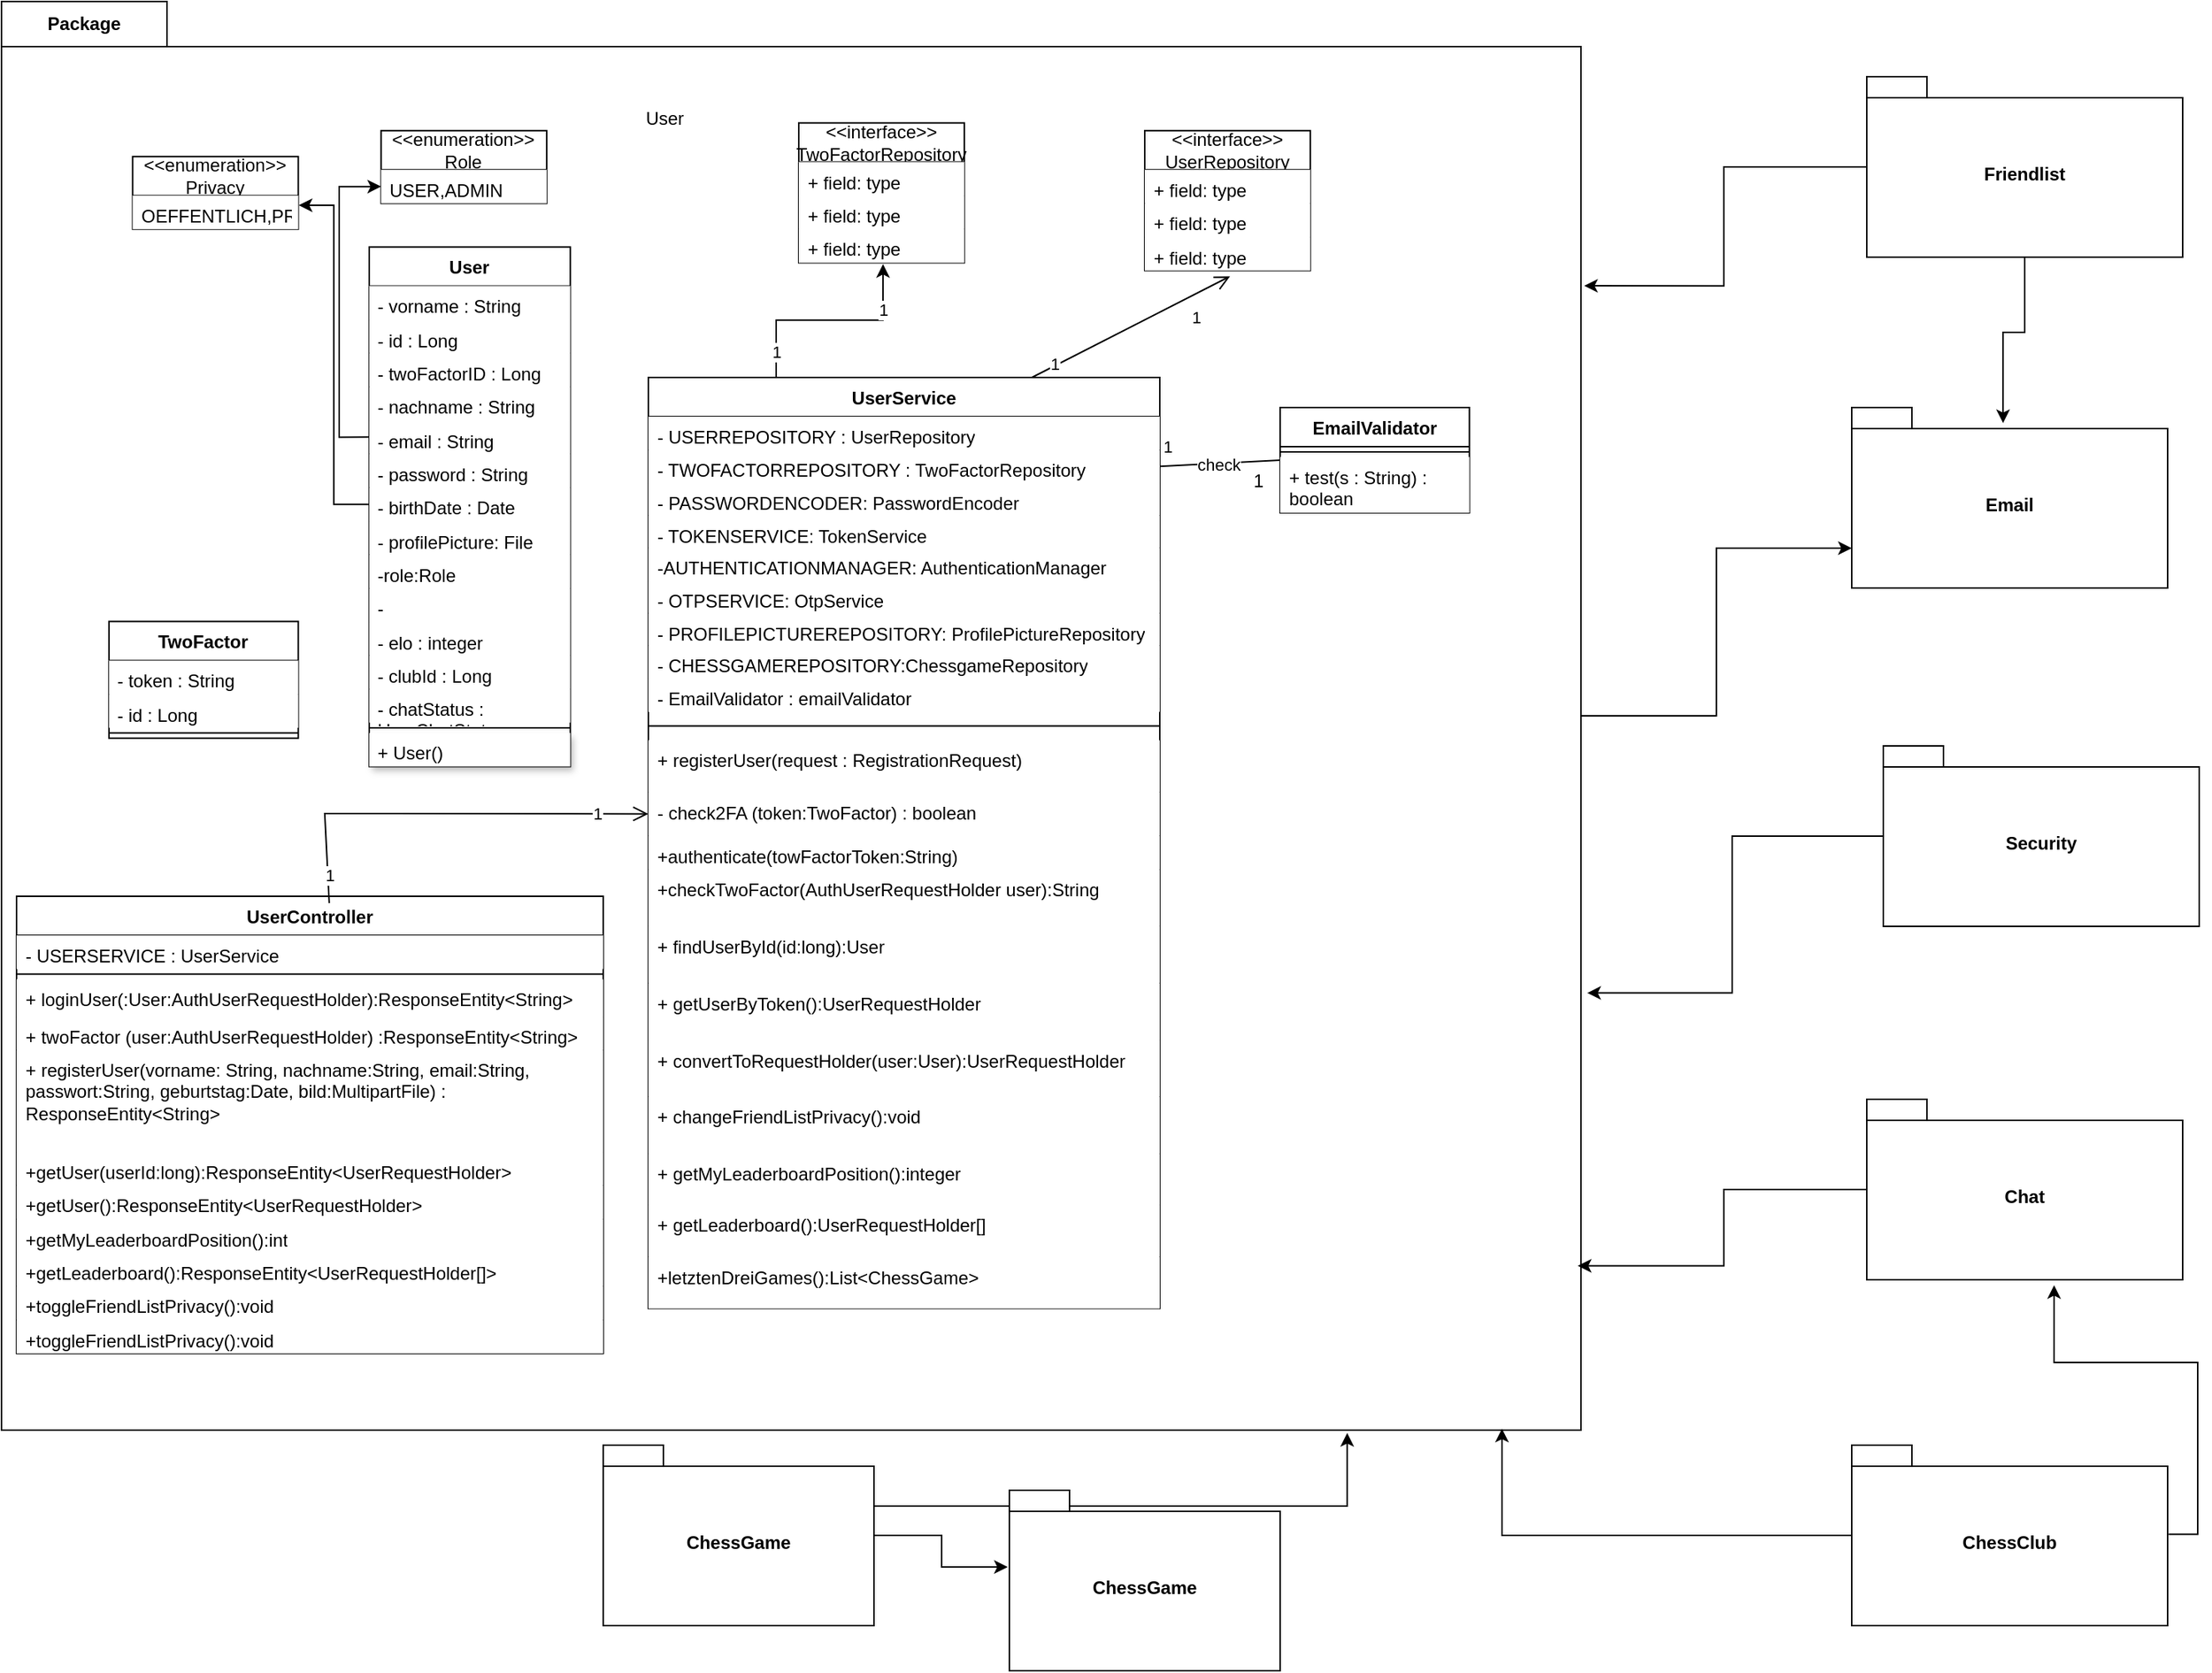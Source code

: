 <mxfile version="22.0.3" type="device">
  <diagram name="Seite-1" id="lg7Qsuebq0isR-FsaL9O">
    <mxGraphModel dx="1418" dy="820" grid="1" gridSize="10" guides="1" tooltips="1" connect="1" arrows="1" fold="1" page="1" pageScale="1" pageWidth="827" pageHeight="1169" math="0" shadow="0">
      <root>
        <mxCell id="0" />
        <mxCell id="1" parent="0" />
        <mxCell id="iOqogAoLrUZNoYyb-wAL-3" value="Package" style="shape=folder;fontStyle=1;tabWidth=110;tabHeight=30;tabPosition=left;html=1;boundedLbl=1;labelInHeader=1;container=0;collapsible=0;whiteSpace=wrap;" parent="1" vertex="1">
          <mxGeometry x="20" y="40" width="1050" height="950" as="geometry" />
        </mxCell>
        <mxCell id="iOqogAoLrUZNoYyb-wAL-102" value="Email" style="shape=folder;fontStyle=1;spacingTop=10;tabWidth=40;tabHeight=14;tabPosition=left;html=1;whiteSpace=wrap;" parent="1" vertex="1">
          <mxGeometry x="1250" y="310" width="210" height="120" as="geometry" />
        </mxCell>
        <mxCell id="iOqogAoLrUZNoYyb-wAL-103" style="edgeStyle=orthogonalEdgeStyle;rounded=0;orthogonalLoop=1;jettySize=auto;html=1;entryX=0;entryY=0;entryDx=0;entryDy=93.5;entryPerimeter=0;" parent="1" source="iOqogAoLrUZNoYyb-wAL-3" target="iOqogAoLrUZNoYyb-wAL-102" edge="1">
          <mxGeometry relative="1" as="geometry" />
        </mxCell>
        <mxCell id="iOqogAoLrUZNoYyb-wAL-104" value="Friendlist" style="shape=folder;fontStyle=1;spacingTop=10;tabWidth=40;tabHeight=14;tabPosition=left;html=1;whiteSpace=wrap;" parent="1" vertex="1">
          <mxGeometry x="1260" y="90" width="210" height="120" as="geometry" />
        </mxCell>
        <mxCell id="iOqogAoLrUZNoYyb-wAL-105" style="edgeStyle=orthogonalEdgeStyle;rounded=0;orthogonalLoop=1;jettySize=auto;html=1;entryX=1.002;entryY=0.199;entryDx=0;entryDy=0;entryPerimeter=0;" parent="1" source="iOqogAoLrUZNoYyb-wAL-104" target="iOqogAoLrUZNoYyb-wAL-3" edge="1">
          <mxGeometry relative="1" as="geometry" />
        </mxCell>
        <mxCell id="iOqogAoLrUZNoYyb-wAL-106" style="edgeStyle=orthogonalEdgeStyle;rounded=0;orthogonalLoop=1;jettySize=auto;html=1;entryX=0.479;entryY=0.086;entryDx=0;entryDy=0;entryPerimeter=0;" parent="1" source="iOqogAoLrUZNoYyb-wAL-104" target="iOqogAoLrUZNoYyb-wAL-102" edge="1">
          <mxGeometry relative="1" as="geometry" />
        </mxCell>
        <mxCell id="iOqogAoLrUZNoYyb-wAL-107" value="Security" style="shape=folder;fontStyle=1;spacingTop=10;tabWidth=40;tabHeight=14;tabPosition=left;html=1;whiteSpace=wrap;" parent="1" vertex="1">
          <mxGeometry x="1271" y="535" width="210" height="120" as="geometry" />
        </mxCell>
        <mxCell id="iOqogAoLrUZNoYyb-wAL-108" style="edgeStyle=orthogonalEdgeStyle;rounded=0;orthogonalLoop=1;jettySize=auto;html=1;entryX=1.004;entryY=0.694;entryDx=0;entryDy=0;entryPerimeter=0;" parent="1" source="iOqogAoLrUZNoYyb-wAL-107" target="iOqogAoLrUZNoYyb-wAL-3" edge="1">
          <mxGeometry relative="1" as="geometry" />
        </mxCell>
        <mxCell id="iOqogAoLrUZNoYyb-wAL-109" value="Chat" style="shape=folder;fontStyle=1;spacingTop=10;tabWidth=40;tabHeight=14;tabPosition=left;html=1;whiteSpace=wrap;" parent="1" vertex="1">
          <mxGeometry x="1260" y="770" width="210" height="120" as="geometry" />
        </mxCell>
        <mxCell id="iOqogAoLrUZNoYyb-wAL-110" style="edgeStyle=orthogonalEdgeStyle;rounded=0;orthogonalLoop=1;jettySize=auto;html=1;entryX=0.998;entryY=0.885;entryDx=0;entryDy=0;entryPerimeter=0;" parent="1" source="iOqogAoLrUZNoYyb-wAL-109" target="iOqogAoLrUZNoYyb-wAL-3" edge="1">
          <mxGeometry relative="1" as="geometry" />
        </mxCell>
        <mxCell id="iOqogAoLrUZNoYyb-wAL-111" value="ChessClub" style="shape=folder;fontStyle=1;spacingTop=10;tabWidth=40;tabHeight=14;tabPosition=left;html=1;whiteSpace=wrap;" parent="1" vertex="1">
          <mxGeometry x="1250" y="1000" width="210" height="120" as="geometry" />
        </mxCell>
        <mxCell id="iOqogAoLrUZNoYyb-wAL-112" style="edgeStyle=orthogonalEdgeStyle;rounded=0;orthogonalLoop=1;jettySize=auto;html=1;entryX=0.95;entryY=0.999;entryDx=0;entryDy=0;entryPerimeter=0;" parent="1" source="iOqogAoLrUZNoYyb-wAL-111" target="iOqogAoLrUZNoYyb-wAL-3" edge="1">
          <mxGeometry relative="1" as="geometry" />
        </mxCell>
        <mxCell id="iOqogAoLrUZNoYyb-wAL-113" style="edgeStyle=orthogonalEdgeStyle;rounded=0;orthogonalLoop=1;jettySize=auto;html=1;entryX=0.593;entryY=1.03;entryDx=0;entryDy=0;entryPerimeter=0;exitX=1.003;exitY=0.494;exitDx=0;exitDy=0;exitPerimeter=0;" parent="1" source="iOqogAoLrUZNoYyb-wAL-111" target="iOqogAoLrUZNoYyb-wAL-109" edge="1">
          <mxGeometry relative="1" as="geometry" />
        </mxCell>
        <mxCell id="iOqogAoLrUZNoYyb-wAL-115" value="ChessGame" style="shape=folder;fontStyle=1;spacingTop=10;tabWidth=40;tabHeight=14;tabPosition=left;html=1;whiteSpace=wrap;" parent="1" vertex="1">
          <mxGeometry x="420" y="1000" width="180" height="120" as="geometry" />
        </mxCell>
        <mxCell id="iOqogAoLrUZNoYyb-wAL-116" style="edgeStyle=orthogonalEdgeStyle;rounded=0;orthogonalLoop=1;jettySize=auto;html=1;entryX=0.852;entryY=1.002;entryDx=0;entryDy=0;entryPerimeter=0;exitX=0;exitY=0;exitDx=180;exitDy=40.5;exitPerimeter=0;" parent="1" source="iOqogAoLrUZNoYyb-wAL-115" target="iOqogAoLrUZNoYyb-wAL-3" edge="1">
          <mxGeometry relative="1" as="geometry" />
        </mxCell>
        <mxCell id="iOqogAoLrUZNoYyb-wAL-117" value="ChessGame" style="shape=folder;fontStyle=1;spacingTop=10;tabWidth=40;tabHeight=14;tabPosition=left;html=1;whiteSpace=wrap;" parent="1" vertex="1">
          <mxGeometry x="690" y="1030" width="180" height="120" as="geometry" />
        </mxCell>
        <mxCell id="iOqogAoLrUZNoYyb-wAL-118" style="edgeStyle=orthogonalEdgeStyle;rounded=0;orthogonalLoop=1;jettySize=auto;html=1;entryX=-0.006;entryY=0.425;entryDx=0;entryDy=0;entryPerimeter=0;" parent="1" source="iOqogAoLrUZNoYyb-wAL-115" target="iOqogAoLrUZNoYyb-wAL-117" edge="1">
          <mxGeometry relative="1" as="geometry" />
        </mxCell>
        <mxCell id="iOqogAoLrUZNoYyb-wAL-4" value="User" style="html=1;strokeColor=none;resizeWidth=1;resizeHeight=1;fillColor=none;part=1;connectable=0;allowArrows=0;deletable=0;whiteSpace=wrap;" parent="1" vertex="1">
          <mxGeometry x="60" y="70" width="802.136" height="36.463" as="geometry">
            <mxPoint y="30" as="offset" />
          </mxGeometry>
        </mxCell>
        <mxCell id="iOqogAoLrUZNoYyb-wAL-5" value="User" style="swimlane;fontStyle=1;align=center;verticalAlign=top;childLayout=stackLayout;horizontal=1;startSize=26;horizontalStack=0;resizeParent=1;resizeParentMax=0;resizeLast=0;collapsible=1;marginBottom=0;whiteSpace=wrap;html=1;fillColor=#FFFFFF;" parent="1" vertex="1">
          <mxGeometry x="264.466" y="203.194" width="133.689" height="345.517" as="geometry" />
        </mxCell>
        <mxCell id="iOqogAoLrUZNoYyb-wAL-6" value="- vorname : String" style="text;strokeColor=none;fillColor=#FFFFFF;align=left;verticalAlign=top;spacingLeft=4;spacingRight=4;overflow=hidden;rotatable=0;points=[[0,0.5],[1,0.5]];portConstraint=eastwest;whiteSpace=wrap;html=1;" parent="iOqogAoLrUZNoYyb-wAL-5" vertex="1">
          <mxGeometry y="26" width="133.689" height="22.332" as="geometry" />
        </mxCell>
        <mxCell id="iOqogAoLrUZNoYyb-wAL-7" value="- id : Long" style="text;strokeColor=none;fillColor=#FFFFFF;align=left;verticalAlign=top;spacingLeft=4;spacingRight=4;overflow=hidden;rotatable=0;points=[[0,0.5],[1,0.5]];portConstraint=eastwest;whiteSpace=wrap;html=1;" parent="iOqogAoLrUZNoYyb-wAL-5" vertex="1">
          <mxGeometry y="48.332" width="133.689" height="22.332" as="geometry" />
        </mxCell>
        <mxCell id="iOqogAoLrUZNoYyb-wAL-8" value="- twoFactorID : Long" style="text;strokeColor=none;fillColor=#FFFFFF;align=left;verticalAlign=top;spacingLeft=4;spacingRight=4;overflow=hidden;rotatable=0;points=[[0,0.5],[1,0.5]];portConstraint=eastwest;whiteSpace=wrap;html=1;" parent="iOqogAoLrUZNoYyb-wAL-5" vertex="1">
          <mxGeometry y="70.664" width="133.689" height="22.332" as="geometry" />
        </mxCell>
        <mxCell id="iOqogAoLrUZNoYyb-wAL-9" value="- nachname : String" style="text;strokeColor=none;fillColor=#FFFFFF;align=left;verticalAlign=top;spacingLeft=4;spacingRight=4;overflow=hidden;rotatable=0;points=[[0,0.5],[1,0.5]];portConstraint=eastwest;whiteSpace=wrap;html=1;" parent="iOqogAoLrUZNoYyb-wAL-5" vertex="1">
          <mxGeometry y="92.996" width="133.689" height="22.332" as="geometry" />
        </mxCell>
        <mxCell id="iOqogAoLrUZNoYyb-wAL-10" value="- email : String" style="text;strokeColor=none;fillColor=#FFFFFF;align=left;verticalAlign=top;spacingLeft=4;spacingRight=4;overflow=hidden;rotatable=0;points=[[0,0.5],[1,0.5]];portConstraint=eastwest;whiteSpace=wrap;html=1;" parent="iOqogAoLrUZNoYyb-wAL-5" vertex="1">
          <mxGeometry y="115.327" width="133.689" height="22.332" as="geometry" />
        </mxCell>
        <mxCell id="iOqogAoLrUZNoYyb-wAL-11" value="- password : String" style="text;strokeColor=none;fillColor=#FFFFFF;align=left;verticalAlign=top;spacingLeft=4;spacingRight=4;overflow=hidden;rotatable=0;points=[[0,0.5],[1,0.5]];portConstraint=eastwest;whiteSpace=wrap;html=1;" parent="iOqogAoLrUZNoYyb-wAL-5" vertex="1">
          <mxGeometry y="137.659" width="133.689" height="22.332" as="geometry" />
        </mxCell>
        <mxCell id="iOqogAoLrUZNoYyb-wAL-12" value="- birthDate : Date" style="text;strokeColor=none;fillColor=#FFFFFF;align=left;verticalAlign=top;spacingLeft=4;spacingRight=4;overflow=hidden;rotatable=0;points=[[0,0.5],[1,0.5]];portConstraint=eastwest;whiteSpace=wrap;html=1;" parent="iOqogAoLrUZNoYyb-wAL-5" vertex="1">
          <mxGeometry y="159.991" width="133.689" height="22.332" as="geometry" />
        </mxCell>
        <mxCell id="iOqogAoLrUZNoYyb-wAL-13" value="- profilePicture: File" style="text;strokeColor=none;fillColor=#FFFFFF;align=left;verticalAlign=top;spacingLeft=4;spacingRight=4;overflow=hidden;rotatable=0;points=[[0,0.5],[1,0.5]];portConstraint=eastwest;whiteSpace=wrap;html=1;" parent="iOqogAoLrUZNoYyb-wAL-5" vertex="1">
          <mxGeometry y="182.323" width="133.689" height="22.332" as="geometry" />
        </mxCell>
        <mxCell id="iOqogAoLrUZNoYyb-wAL-14" value="-role:Role" style="text;strokeColor=none;fillColor=#FFFFFF;align=left;verticalAlign=top;spacingLeft=4;spacingRight=4;overflow=hidden;rotatable=0;points=[[0,0.5],[1,0.5]];portConstraint=eastwest;whiteSpace=wrap;html=1;" parent="iOqogAoLrUZNoYyb-wAL-5" vertex="1">
          <mxGeometry y="204.655" width="133.689" height="22.332" as="geometry" />
        </mxCell>
        <mxCell id="iOqogAoLrUZNoYyb-wAL-15" value="-FriendlistPrivacy:Privacy" style="text;strokeColor=none;fillColor=#FFFFFF;align=left;verticalAlign=top;spacingLeft=4;spacingRight=4;overflow=hidden;rotatable=0;points=[[0,0.5],[1,0.5]];portConstraint=eastwest;whiteSpace=wrap;html=1;" parent="iOqogAoLrUZNoYyb-wAL-5" vertex="1">
          <mxGeometry y="226.987" width="133.689" height="22.332" as="geometry" />
        </mxCell>
        <mxCell id="iOqogAoLrUZNoYyb-wAL-16" value="- elo : integer" style="text;strokeColor=none;fillColor=#FFFFFF;align=left;verticalAlign=top;spacingLeft=4;spacingRight=4;overflow=hidden;rotatable=0;points=[[0,0.5],[1,0.5]];portConstraint=eastwest;whiteSpace=wrap;html=1;" parent="iOqogAoLrUZNoYyb-wAL-5" vertex="1">
          <mxGeometry y="249.319" width="133.689" height="22.332" as="geometry" />
        </mxCell>
        <mxCell id="iOqogAoLrUZNoYyb-wAL-17" value="- clubId : Long" style="text;strokeColor=none;fillColor=#FFFFFF;align=left;verticalAlign=top;spacingLeft=4;spacingRight=4;overflow=hidden;rotatable=0;points=[[0,0.5],[1,0.5]];portConstraint=eastwest;whiteSpace=wrap;html=1;" parent="iOqogAoLrUZNoYyb-wAL-5" vertex="1">
          <mxGeometry y="271.651" width="133.689" height="22.332" as="geometry" />
        </mxCell>
        <mxCell id="iOqogAoLrUZNoYyb-wAL-18" value="- chatStatus : UserChatStatus" style="text;strokeColor=none;fillColor=#FFFFFF;align=left;verticalAlign=top;spacingLeft=4;spacingRight=4;overflow=hidden;rotatable=0;points=[[0,0.5],[1,0.5]];portConstraint=eastwest;whiteSpace=wrap;html=1;" parent="iOqogAoLrUZNoYyb-wAL-5" vertex="1">
          <mxGeometry y="293.982" width="133.689" height="22.332" as="geometry" />
        </mxCell>
        <mxCell id="iOqogAoLrUZNoYyb-wAL-19" value="" style="line;strokeWidth=1;fillColor=#FFFFFF;align=left;verticalAlign=middle;spacingTop=-1;spacingLeft=3;spacingRight=3;rotatable=0;labelPosition=right;points=[];portConstraint=eastwest;strokeColor=inherit;" parent="iOqogAoLrUZNoYyb-wAL-5" vertex="1">
          <mxGeometry y="316.314" width="133.689" height="6.871" as="geometry" />
        </mxCell>
        <mxCell id="iOqogAoLrUZNoYyb-wAL-20" value="+ User()&amp;nbsp;" style="text;strokeColor=none;fillColor=#FFFFFF;align=left;verticalAlign=top;spacingLeft=4;spacingRight=4;overflow=hidden;rotatable=0;points=[[0,0.5],[1,0.5]];portConstraint=eastwest;whiteSpace=wrap;html=1;shadow=1;" parent="iOqogAoLrUZNoYyb-wAL-5" vertex="1">
          <mxGeometry y="323.186" width="133.689" height="22.332" as="geometry" />
        </mxCell>
        <mxCell id="iOqogAoLrUZNoYyb-wAL-21" value="TwoFactor" style="swimlane;fontStyle=1;align=center;verticalAlign=top;childLayout=stackLayout;horizontal=1;startSize=26;horizontalStack=0;resizeParent=1;resizeParentMax=0;resizeLast=0;collapsible=1;marginBottom=0;whiteSpace=wrap;html=1;fillColor=#FFFFFF;" parent="1" vertex="1">
          <mxGeometry x="91.456" y="452.281" width="125.825" height="77.535" as="geometry" />
        </mxCell>
        <mxCell id="iOqogAoLrUZNoYyb-wAL-22" value="- token : String" style="text;strokeColor=none;fillColor=#FFFFFF;align=left;verticalAlign=top;spacingLeft=4;spacingRight=4;overflow=hidden;rotatable=0;points=[[0,0.5],[1,0.5]];portConstraint=eastwest;whiteSpace=wrap;html=1;" parent="iOqogAoLrUZNoYyb-wAL-21" vertex="1">
          <mxGeometry y="26" width="125.825" height="22.332" as="geometry" />
        </mxCell>
        <mxCell id="iOqogAoLrUZNoYyb-wAL-23" value="- id : Long" style="text;strokeColor=none;fillColor=#FFFFFF;align=left;verticalAlign=top;spacingLeft=4;spacingRight=4;overflow=hidden;rotatable=0;points=[[0,0.5],[1,0.5]];portConstraint=eastwest;whiteSpace=wrap;html=1;" parent="iOqogAoLrUZNoYyb-wAL-21" vertex="1">
          <mxGeometry y="48.332" width="125.825" height="22.332" as="geometry" />
        </mxCell>
        <mxCell id="iOqogAoLrUZNoYyb-wAL-24" value="" style="line;strokeWidth=1;fillColor=#FFFFFF;align=left;verticalAlign=middle;spacingTop=-1;spacingLeft=3;spacingRight=3;rotatable=0;labelPosition=right;points=[];portConstraint=eastwest;strokeColor=inherit;" parent="iOqogAoLrUZNoYyb-wAL-21" vertex="1">
          <mxGeometry y="70.664" width="125.825" height="6.871" as="geometry" />
        </mxCell>
        <mxCell id="iOqogAoLrUZNoYyb-wAL-25" value="&amp;lt;&amp;lt;enumeration&amp;gt;&amp;gt;&lt;br&gt;Role" style="swimlane;fontStyle=0;childLayout=stackLayout;horizontal=1;startSize=26;fillColor=#FFFFFF;horizontalStack=0;resizeParent=1;resizeParentMax=0;resizeLast=0;collapsible=1;marginBottom=0;whiteSpace=wrap;html=1;" parent="1" vertex="1">
          <mxGeometry x="272.33" y="125.892" width="110.097" height="48.332" as="geometry" />
        </mxCell>
        <mxCell id="iOqogAoLrUZNoYyb-wAL-26" value="USER,ADMIN" style="text;strokeColor=none;fillColor=#FFFFFF;align=left;verticalAlign=top;spacingLeft=4;spacingRight=4;overflow=hidden;rotatable=0;points=[[0,0.5],[1,0.5]];portConstraint=eastwest;whiteSpace=wrap;html=1;" parent="iOqogAoLrUZNoYyb-wAL-25" vertex="1">
          <mxGeometry y="26" width="110.097" height="22.332" as="geometry" />
        </mxCell>
        <mxCell id="iOqogAoLrUZNoYyb-wAL-27" style="edgeStyle=orthogonalEdgeStyle;rounded=0;orthogonalLoop=1;jettySize=auto;html=1;exitX=0;exitY=0.5;exitDx=0;exitDy=0;entryX=0;entryY=0.5;entryDx=0;entryDy=0;fillColor=#FFFFFF;" parent="1" source="iOqogAoLrUZNoYyb-wAL-10" target="iOqogAoLrUZNoYyb-wAL-26" edge="1">
          <mxGeometry relative="1" as="geometry" />
        </mxCell>
        <mxCell id="iOqogAoLrUZNoYyb-wAL-28" value="&amp;lt;&amp;lt;enumeration&amp;gt;&amp;gt;&lt;br&gt;Privacy" style="swimlane;fontStyle=0;childLayout=stackLayout;horizontal=1;startSize=26;fillColor=#FFFFFF;horizontalStack=0;resizeParent=1;resizeParentMax=0;resizeLast=0;collapsible=1;marginBottom=0;whiteSpace=wrap;html=1;" parent="1" vertex="1">
          <mxGeometry x="107.184" y="143.07" width="110.097" height="48.332" as="geometry" />
        </mxCell>
        <mxCell id="iOqogAoLrUZNoYyb-wAL-29" value="OEFFENTLICH,PRIVAT" style="text;strokeColor=none;fillColor=#FFFFFF;align=left;verticalAlign=top;spacingLeft=4;spacingRight=4;overflow=hidden;rotatable=0;points=[[0,0.5],[1,0.5]];portConstraint=eastwest;whiteSpace=wrap;html=1;" parent="iOqogAoLrUZNoYyb-wAL-28" vertex="1">
          <mxGeometry y="26" width="110.097" height="22.332" as="geometry" />
        </mxCell>
        <mxCell id="iOqogAoLrUZNoYyb-wAL-30" style="edgeStyle=orthogonalEdgeStyle;rounded=0;orthogonalLoop=1;jettySize=auto;html=1;exitX=0;exitY=0.5;exitDx=0;exitDy=0;entryX=1.003;entryY=0.288;entryDx=0;entryDy=0;entryPerimeter=0;fillColor=#FFFFFF;" parent="1" source="iOqogAoLrUZNoYyb-wAL-12" target="iOqogAoLrUZNoYyb-wAL-29" edge="1">
          <mxGeometry relative="1" as="geometry" />
        </mxCell>
        <mxCell id="iOqogAoLrUZNoYyb-wAL-59" value="&amp;lt;&amp;lt;interface&amp;gt;&amp;gt;&lt;br&gt;UserRepository" style="swimlane;fontStyle=0;childLayout=stackLayout;horizontal=1;startSize=26;fillColor=#FFFFFF;horizontalStack=0;resizeParent=1;resizeParentMax=0;resizeLast=0;collapsible=1;marginBottom=0;whiteSpace=wrap;html=1;" parent="1" vertex="1">
          <mxGeometry x="780.003" y="125.889" width="110.097" height="92.996" as="geometry" />
        </mxCell>
        <mxCell id="iOqogAoLrUZNoYyb-wAL-60" value="+ field: type" style="text;strokeColor=none;fillColor=#FFFFFF;align=left;verticalAlign=top;spacingLeft=4;spacingRight=4;overflow=hidden;rotatable=0;points=[[0,0.5],[1,0.5]];portConstraint=eastwest;whiteSpace=wrap;html=1;" parent="iOqogAoLrUZNoYyb-wAL-59" vertex="1">
          <mxGeometry y="26" width="110.097" height="22.332" as="geometry" />
        </mxCell>
        <mxCell id="iOqogAoLrUZNoYyb-wAL-61" value="+ field: type" style="text;strokeColor=none;fillColor=#FFFFFF;align=left;verticalAlign=top;spacingLeft=4;spacingRight=4;overflow=hidden;rotatable=0;points=[[0,0.5],[1,0.5]];portConstraint=eastwest;whiteSpace=wrap;html=1;" parent="iOqogAoLrUZNoYyb-wAL-59" vertex="1">
          <mxGeometry y="48.332" width="110.097" height="22.332" as="geometry" />
        </mxCell>
        <mxCell id="iOqogAoLrUZNoYyb-wAL-62" value="+ field: type" style="text;strokeColor=none;fillColor=#FFFFFF;align=left;verticalAlign=top;spacingLeft=4;spacingRight=4;overflow=hidden;rotatable=0;points=[[0,0.5],[1,0.5]];portConstraint=eastwest;whiteSpace=wrap;html=1;" parent="iOqogAoLrUZNoYyb-wAL-59" vertex="1">
          <mxGeometry y="70.664" width="110.097" height="22.332" as="geometry" />
        </mxCell>
        <mxCell id="iOqogAoLrUZNoYyb-wAL-63" value="EmailValidator" style="swimlane;fontStyle=1;align=center;verticalAlign=top;childLayout=stackLayout;horizontal=1;startSize=26;horizontalStack=0;resizeParent=1;resizeParentMax=0;resizeLast=0;collapsible=1;marginBottom=0;whiteSpace=wrap;html=1;fillColor=#FFFFFF;" parent="1" vertex="1">
          <mxGeometry x="870.003" y="310.002" width="125.826" height="70.001" as="geometry" />
        </mxCell>
        <mxCell id="iOqogAoLrUZNoYyb-wAL-64" value="" style="line;strokeWidth=1;fillColor=#FFFFFF;align=left;verticalAlign=middle;spacingTop=-1;spacingLeft=3;spacingRight=3;rotatable=0;labelPosition=right;points=[];portConstraint=eastwest;strokeColor=inherit;" parent="iOqogAoLrUZNoYyb-wAL-63" vertex="1">
          <mxGeometry y="26" width="125.826" height="6.871" as="geometry" />
        </mxCell>
        <mxCell id="iOqogAoLrUZNoYyb-wAL-65" value="+ test(s : String) : boolean" style="text;strokeColor=none;fillColor=#FFFFFF;align=left;verticalAlign=top;spacingLeft=4;spacingRight=4;overflow=hidden;rotatable=0;points=[[0,0.5],[1,0.5]];portConstraint=eastwest;whiteSpace=wrap;html=1;" parent="iOqogAoLrUZNoYyb-wAL-63" vertex="1">
          <mxGeometry y="32.871" width="125.826" height="37.13" as="geometry" />
        </mxCell>
        <mxCell id="iOqogAoLrUZNoYyb-wAL-66" value="UserService" style="swimlane;fontStyle=1;align=center;verticalAlign=top;childLayout=stackLayout;horizontal=1;startSize=26;horizontalStack=0;resizeParent=1;resizeParentMax=0;resizeLast=0;collapsible=1;marginBottom=0;whiteSpace=wrap;html=1;fillColor=#FFFFFF;" parent="1" vertex="1">
          <mxGeometry x="450.005" y="290.002" width="340" height="619.174" as="geometry" />
        </mxCell>
        <mxCell id="iOqogAoLrUZNoYyb-wAL-67" value="- USERREPOSITORY : UserRepository" style="text;strokeColor=none;fillColor=#FFFFFF;align=left;verticalAlign=top;spacingLeft=4;spacingRight=4;overflow=hidden;rotatable=0;points=[[0,0.5],[1,0.5]];portConstraint=eastwest;whiteSpace=wrap;html=1;" parent="iOqogAoLrUZNoYyb-wAL-66" vertex="1">
          <mxGeometry y="26" width="340" height="22.332" as="geometry" />
        </mxCell>
        <mxCell id="iOqogAoLrUZNoYyb-wAL-68" value="- TWOFACTORREPOSITORY : TwoFactorRepository" style="text;strokeColor=none;fillColor=#FFFFFF;align=left;verticalAlign=top;spacingLeft=4;spacingRight=4;overflow=hidden;rotatable=0;points=[[0,0.5],[1,0.5]];portConstraint=eastwest;whiteSpace=wrap;html=1;" parent="iOqogAoLrUZNoYyb-wAL-66" vertex="1">
          <mxGeometry y="48.332" width="340" height="21.67" as="geometry" />
        </mxCell>
        <mxCell id="3MBr3IxfeuykSYHqXMG8-2" value="- PASSWORDENCODER: PasswordEncoder" style="text;strokeColor=none;fillColor=#FFFFFF;align=left;verticalAlign=top;spacingLeft=4;spacingRight=4;overflow=hidden;rotatable=0;points=[[0,0.5],[1,0.5]];portConstraint=eastwest;whiteSpace=wrap;html=1;" parent="iOqogAoLrUZNoYyb-wAL-66" vertex="1">
          <mxGeometry y="70.002" width="340" height="21.67" as="geometry" />
        </mxCell>
        <mxCell id="3MBr3IxfeuykSYHqXMG8-3" value="- TOKENSERVICE: TokenService" style="text;strokeColor=none;fillColor=#FFFFFF;align=left;verticalAlign=top;spacingLeft=4;spacingRight=4;overflow=hidden;rotatable=0;points=[[0,0.5],[1,0.5]];portConstraint=eastwest;whiteSpace=wrap;html=1;" parent="iOqogAoLrUZNoYyb-wAL-66" vertex="1">
          <mxGeometry y="91.672" width="340" height="21.67" as="geometry" />
        </mxCell>
        <mxCell id="3MBr3IxfeuykSYHqXMG8-4" value="-AUTHENTICATIONMANAGER: AuthenticationManager" style="text;strokeColor=none;fillColor=#FFFFFF;align=left;verticalAlign=top;spacingLeft=4;spacingRight=4;overflow=hidden;rotatable=0;points=[[0,0.5],[1,0.5]];portConstraint=eastwest;whiteSpace=wrap;html=1;" parent="iOqogAoLrUZNoYyb-wAL-66" vertex="1">
          <mxGeometry y="113.342" width="340" height="21.67" as="geometry" />
        </mxCell>
        <mxCell id="3MBr3IxfeuykSYHqXMG8-5" value="- OTPSERVICE: OtpService" style="text;strokeColor=none;fillColor=#FFFFFF;align=left;verticalAlign=top;spacingLeft=4;spacingRight=4;overflow=hidden;rotatable=0;points=[[0,0.5],[1,0.5]];portConstraint=eastwest;whiteSpace=wrap;html=1;" parent="iOqogAoLrUZNoYyb-wAL-66" vertex="1">
          <mxGeometry y="135.012" width="340" height="21.67" as="geometry" />
        </mxCell>
        <mxCell id="3MBr3IxfeuykSYHqXMG8-6" value="- PROFILEPICTUREREPOSITORY: ProfilePictureRepository" style="text;strokeColor=none;fillColor=#FFFFFF;align=left;verticalAlign=top;spacingLeft=4;spacingRight=4;overflow=hidden;rotatable=0;points=[[0,0.5],[1,0.5]];portConstraint=eastwest;whiteSpace=wrap;html=1;" parent="iOqogAoLrUZNoYyb-wAL-66" vertex="1">
          <mxGeometry y="156.682" width="340" height="21.67" as="geometry" />
        </mxCell>
        <mxCell id="3MBr3IxfeuykSYHqXMG8-7" value="- CHESSGAMEREPOSITORY:ChessgameRepository" style="text;strokeColor=none;fillColor=#FFFFFF;align=left;verticalAlign=top;spacingLeft=4;spacingRight=4;overflow=hidden;rotatable=0;points=[[0,0.5],[1,0.5]];portConstraint=eastwest;whiteSpace=wrap;html=1;" parent="iOqogAoLrUZNoYyb-wAL-66" vertex="1">
          <mxGeometry y="178.352" width="340" height="21.67" as="geometry" />
        </mxCell>
        <mxCell id="iOqogAoLrUZNoYyb-wAL-69" value="- EmailValidator : emailValidator" style="text;strokeColor=none;fillColor=#FFFFFF;align=left;verticalAlign=top;spacingLeft=4;spacingRight=4;overflow=hidden;rotatable=0;points=[[0,0.5],[1,0.5]];portConstraint=eastwest;whiteSpace=wrap;html=1;" parent="iOqogAoLrUZNoYyb-wAL-66" vertex="1">
          <mxGeometry y="200.022" width="340" height="22.332" as="geometry" />
        </mxCell>
        <mxCell id="iOqogAoLrUZNoYyb-wAL-70" value="" style="line;strokeWidth=1;fillColor=#FFFFFF;align=left;verticalAlign=middle;spacingTop=-1;spacingLeft=3;spacingRight=3;rotatable=0;labelPosition=right;points=[];portConstraint=eastwest;strokeColor=inherit;" parent="iOqogAoLrUZNoYyb-wAL-66" vertex="1">
          <mxGeometry y="222.354" width="340" height="18.896" as="geometry" />
        </mxCell>
        <mxCell id="iOqogAoLrUZNoYyb-wAL-71" value="+ registerUser(request : RegistrationRequest)" style="text;strokeColor=none;fillColor=#FFFFFF;align=left;verticalAlign=top;spacingLeft=4;spacingRight=4;overflow=hidden;rotatable=0;points=[[0,0.5],[1,0.5]];portConstraint=eastwest;whiteSpace=wrap;html=1;" parent="iOqogAoLrUZNoYyb-wAL-66" vertex="1">
          <mxGeometry y="241.25" width="340" height="34.357" as="geometry" />
        </mxCell>
        <mxCell id="iOqogAoLrUZNoYyb-wAL-72" value="- check2FA (token:TwoFactor) : boolean" style="text;strokeColor=none;fillColor=#FFFFFF;align=left;verticalAlign=top;spacingLeft=4;spacingRight=4;overflow=hidden;rotatable=0;points=[[0,0.5],[1,0.5]];portConstraint=eastwest;whiteSpace=wrap;html=1;" parent="iOqogAoLrUZNoYyb-wAL-66" vertex="1">
          <mxGeometry y="275.607" width="340" height="29.203" as="geometry" />
        </mxCell>
        <mxCell id="iOqogAoLrUZNoYyb-wAL-73" value="+authenticate(towFactorToken:String)" style="text;strokeColor=none;fillColor=#FFFFFF;align=left;verticalAlign=top;spacingLeft=4;spacingRight=4;overflow=hidden;rotatable=0;points=[[0,0.5],[1,0.5]];portConstraint=eastwest;whiteSpace=wrap;html=1;" parent="iOqogAoLrUZNoYyb-wAL-66" vertex="1">
          <mxGeometry y="304.81" width="340" height="22.332" as="geometry" />
        </mxCell>
        <mxCell id="iOqogAoLrUZNoYyb-wAL-74" value="+checkTwoFactor(AuthUserRequestHolder user):String" style="text;strokeColor=none;fillColor=#FFFFFF;align=left;verticalAlign=top;spacingLeft=4;spacingRight=4;overflow=hidden;rotatable=0;points=[[0,0.5],[1,0.5]];portConstraint=eastwest;whiteSpace=wrap;html=1;" parent="iOqogAoLrUZNoYyb-wAL-66" vertex="1">
          <mxGeometry y="327.142" width="340" height="37.792" as="geometry" />
        </mxCell>
        <mxCell id="3MBr3IxfeuykSYHqXMG8-8" value="+ findUserById(id:long):User" style="text;strokeColor=none;fillColor=#FFFFFF;align=left;verticalAlign=top;spacingLeft=4;spacingRight=4;overflow=hidden;rotatable=0;points=[[0,0.5],[1,0.5]];portConstraint=eastwest;whiteSpace=wrap;html=1;" parent="iOqogAoLrUZNoYyb-wAL-66" vertex="1">
          <mxGeometry y="364.934" width="340" height="37.792" as="geometry" />
        </mxCell>
        <mxCell id="3MBr3IxfeuykSYHqXMG8-9" value="+ getUserByToken():UserRequestHolder" style="text;strokeColor=none;fillColor=#FFFFFF;align=left;verticalAlign=top;spacingLeft=4;spacingRight=4;overflow=hidden;rotatable=0;points=[[0,0.5],[1,0.5]];portConstraint=eastwest;whiteSpace=wrap;html=1;" parent="iOqogAoLrUZNoYyb-wAL-66" vertex="1">
          <mxGeometry y="402.727" width="340" height="37.792" as="geometry" />
        </mxCell>
        <mxCell id="3MBr3IxfeuykSYHqXMG8-10" value="+ convertToRequestHolder(user:User):UserRequestHolder" style="text;strokeColor=none;fillColor=#FFFFFF;align=left;verticalAlign=top;spacingLeft=4;spacingRight=4;overflow=hidden;rotatable=0;points=[[0,0.5],[1,0.5]];portConstraint=eastwest;whiteSpace=wrap;html=1;" parent="iOqogAoLrUZNoYyb-wAL-66" vertex="1">
          <mxGeometry y="440.519" width="340" height="37.792" as="geometry" />
        </mxCell>
        <mxCell id="3MBr3IxfeuykSYHqXMG8-11" value="+ changeFriendListPrivacy():void" style="text;strokeColor=none;fillColor=#FFFFFF;align=left;verticalAlign=top;spacingLeft=4;spacingRight=4;overflow=hidden;rotatable=0;points=[[0,0.5],[1,0.5]];portConstraint=eastwest;whiteSpace=wrap;html=1;" parent="iOqogAoLrUZNoYyb-wAL-66" vertex="1">
          <mxGeometry y="478.311" width="340" height="37.792" as="geometry" />
        </mxCell>
        <mxCell id="iOqogAoLrUZNoYyb-wAL-75" value="+ getMyLeaderboardPosition():integer" style="text;strokeColor=none;fillColor=#FFFFFF;align=left;verticalAlign=top;spacingLeft=4;spacingRight=4;overflow=hidden;rotatable=0;points=[[0,0.5],[1,0.5]];portConstraint=eastwest;whiteSpace=wrap;html=1;" parent="iOqogAoLrUZNoYyb-wAL-66" vertex="1">
          <mxGeometry y="516.104" width="340" height="34.357" as="geometry" />
        </mxCell>
        <mxCell id="iOqogAoLrUZNoYyb-wAL-76" value="+ getLeaderboard():UserRequestHolder[]" style="text;strokeColor=none;fillColor=#FFFFFF;align=left;verticalAlign=top;spacingLeft=4;spacingRight=4;overflow=hidden;rotatable=0;points=[[0,0.5],[1,0.5]];portConstraint=eastwest;whiteSpace=wrap;html=1;" parent="iOqogAoLrUZNoYyb-wAL-66" vertex="1">
          <mxGeometry y="550.46" width="340" height="34.357" as="geometry" />
        </mxCell>
        <mxCell id="3MBr3IxfeuykSYHqXMG8-12" value="+letztenDreiGames():List&amp;lt;ChessGame&amp;gt;" style="text;strokeColor=none;fillColor=#FFFFFF;align=left;verticalAlign=top;spacingLeft=4;spacingRight=4;overflow=hidden;rotatable=0;points=[[0,0.5],[1,0.5]];portConstraint=eastwest;whiteSpace=wrap;html=1;" parent="iOqogAoLrUZNoYyb-wAL-66" vertex="1">
          <mxGeometry y="584.817" width="340" height="34.357" as="geometry" />
        </mxCell>
        <mxCell id="iOqogAoLrUZNoYyb-wAL-77" value="UserController" style="swimlane;fontStyle=1;align=center;verticalAlign=top;childLayout=stackLayout;horizontal=1;startSize=26;horizontalStack=0;resizeParent=1;resizeParentMax=0;resizeLast=0;collapsible=1;marginBottom=0;whiteSpace=wrap;html=1;fillColor=#FFFFFF;" parent="1" vertex="1">
          <mxGeometry x="30.003" y="635.024" width="390" height="303.986" as="geometry" />
        </mxCell>
        <mxCell id="iOqogAoLrUZNoYyb-wAL-78" value="- USERSERVICE : UserService" style="text;strokeColor=none;fillColor=#FFFFFF;align=left;verticalAlign=top;spacingLeft=4;spacingRight=4;overflow=hidden;rotatable=0;points=[[0,0.5],[1,0.5]];portConstraint=eastwest;whiteSpace=wrap;html=1;" parent="iOqogAoLrUZNoYyb-wAL-77" vertex="1">
          <mxGeometry y="26" width="390" height="22.332" as="geometry" />
        </mxCell>
        <mxCell id="iOqogAoLrUZNoYyb-wAL-79" value="" style="line;strokeWidth=1;fillColor=#FFFFFF;align=left;verticalAlign=middle;spacingTop=-1;spacingLeft=3;spacingRight=3;rotatable=0;labelPosition=right;points=[];portConstraint=eastwest;strokeColor=inherit;" parent="iOqogAoLrUZNoYyb-wAL-77" vertex="1">
          <mxGeometry y="48.332" width="390" height="6.871" as="geometry" />
        </mxCell>
        <mxCell id="iOqogAoLrUZNoYyb-wAL-80" value="+ loginUser(:User:AuthUserRequestHolder):ResponseEntity&amp;lt;String&amp;gt;" style="text;strokeColor=none;fillColor=#FFFFFF;align=left;verticalAlign=top;spacingLeft=4;spacingRight=4;overflow=hidden;rotatable=0;points=[[0,0.5],[1,0.5]];portConstraint=eastwest;whiteSpace=wrap;html=1;" parent="iOqogAoLrUZNoYyb-wAL-77" vertex="1">
          <mxGeometry y="55.203" width="390" height="24.8" as="geometry" />
        </mxCell>
        <mxCell id="iOqogAoLrUZNoYyb-wAL-81" value="+ twoFactor (user:AuthUserRequestHolder) :ResponseEntity&amp;lt;String&amp;gt;" style="text;strokeColor=none;fillColor=#FFFFFF;align=left;verticalAlign=top;spacingLeft=4;spacingRight=4;overflow=hidden;rotatable=0;points=[[0,0.5],[1,0.5]];portConstraint=eastwest;whiteSpace=wrap;html=1;" parent="iOqogAoLrUZNoYyb-wAL-77" vertex="1">
          <mxGeometry y="80.003" width="390" height="22.332" as="geometry" />
        </mxCell>
        <mxCell id="iOqogAoLrUZNoYyb-wAL-82" value="+ registerUser(vorname: String, nachname:String, email:String, passwort:String, geburtstag:Date, bild:MultipartFile) : ResponseEntity&amp;lt;String&amp;gt;" style="text;strokeColor=none;fillColor=#FFFFFF;align=left;verticalAlign=top;spacingLeft=4;spacingRight=4;overflow=hidden;rotatable=0;points=[[0,0.5],[1,0.5]];portConstraint=eastwest;whiteSpace=wrap;html=1;" parent="iOqogAoLrUZNoYyb-wAL-77" vertex="1">
          <mxGeometry y="102.335" width="390" height="67.66" as="geometry" />
        </mxCell>
        <mxCell id="3MBr3IxfeuykSYHqXMG8-14" value="+getUser(userId:long):ResponseEntity&amp;lt;UserRequestHolder&amp;gt;" style="text;strokeColor=none;fillColor=#FFFFFF;align=left;verticalAlign=top;spacingLeft=4;spacingRight=4;overflow=hidden;rotatable=0;points=[[0,0.5],[1,0.5]];portConstraint=eastwest;whiteSpace=wrap;html=1;" parent="iOqogAoLrUZNoYyb-wAL-77" vertex="1">
          <mxGeometry y="169.995" width="390" height="22.332" as="geometry" />
        </mxCell>
        <mxCell id="3MBr3IxfeuykSYHqXMG8-15" value="+getUser():ResponseEntity&amp;lt;UserRequestHolder&amp;gt;" style="text;strokeColor=none;fillColor=#FFFFFF;align=left;verticalAlign=top;spacingLeft=4;spacingRight=4;overflow=hidden;rotatable=0;points=[[0,0.5],[1,0.5]];portConstraint=eastwest;whiteSpace=wrap;html=1;" parent="iOqogAoLrUZNoYyb-wAL-77" vertex="1">
          <mxGeometry y="192.327" width="390" height="22.332" as="geometry" />
        </mxCell>
        <mxCell id="3MBr3IxfeuykSYHqXMG8-16" value="+getMyLeaderboardPosition():int" style="text;strokeColor=none;fillColor=#FFFFFF;align=left;verticalAlign=top;spacingLeft=4;spacingRight=4;overflow=hidden;rotatable=0;points=[[0,0.5],[1,0.5]];portConstraint=eastwest;whiteSpace=wrap;html=1;" parent="iOqogAoLrUZNoYyb-wAL-77" vertex="1">
          <mxGeometry y="214.659" width="390" height="22.332" as="geometry" />
        </mxCell>
        <mxCell id="3MBr3IxfeuykSYHqXMG8-17" value="+getLeaderboard():ResponseEntity&amp;lt;UserRequestHolder[]&amp;gt;" style="text;strokeColor=none;fillColor=#FFFFFF;align=left;verticalAlign=top;spacingLeft=4;spacingRight=4;overflow=hidden;rotatable=0;points=[[0,0.5],[1,0.5]];portConstraint=eastwest;whiteSpace=wrap;html=1;" parent="iOqogAoLrUZNoYyb-wAL-77" vertex="1">
          <mxGeometry y="236.991" width="390" height="22.332" as="geometry" />
        </mxCell>
        <mxCell id="3MBr3IxfeuykSYHqXMG8-18" value="+toggleFriendListPrivacy():void" style="text;strokeColor=none;fillColor=#FFFFFF;align=left;verticalAlign=top;spacingLeft=4;spacingRight=4;overflow=hidden;rotatable=0;points=[[0,0.5],[1,0.5]];portConstraint=eastwest;whiteSpace=wrap;html=1;" parent="iOqogAoLrUZNoYyb-wAL-77" vertex="1">
          <mxGeometry y="259.323" width="390" height="22.332" as="geometry" />
        </mxCell>
        <mxCell id="3MBr3IxfeuykSYHqXMG8-19" value="+toggleFriendListPrivacy():void" style="text;strokeColor=none;fillColor=#FFFFFF;align=left;verticalAlign=top;spacingLeft=4;spacingRight=4;overflow=hidden;rotatable=0;points=[[0,0.5],[1,0.5]];portConstraint=eastwest;whiteSpace=wrap;html=1;" parent="iOqogAoLrUZNoYyb-wAL-77" vertex="1">
          <mxGeometry y="281.654" width="390" height="22.332" as="geometry" />
        </mxCell>
        <mxCell id="iOqogAoLrUZNoYyb-wAL-83" value="" style="endArrow=open;startArrow=none;endFill=0;startFill=0;endSize=8;html=1;verticalAlign=bottom;labelBackgroundColor=none;strokeWidth=1;rounded=0;exitX=0.533;exitY=0.015;exitDx=0;exitDy=0;exitPerimeter=0;entryX=0;entryY=0.5;entryDx=0;entryDy=0;fillColor=#FFFFFF;" parent="1" source="iOqogAoLrUZNoYyb-wAL-77" target="iOqogAoLrUZNoYyb-wAL-72" edge="1">
          <mxGeometry width="160" relative="1" as="geometry">
            <mxPoint x="280.194" y="744.313" as="sourcePoint" />
            <mxPoint x="569.592" y="550.197" as="targetPoint" />
            <Array as="points">
              <mxPoint x="234.886" y="580" />
            </Array>
          </mxGeometry>
        </mxCell>
        <mxCell id="iOqogAoLrUZNoYyb-wAL-84" value="1" style="edgeLabel;html=1;align=center;verticalAlign=middle;resizable=0;points=[];fillColor=#FFFFFF;" parent="iOqogAoLrUZNoYyb-wAL-83" vertex="1" connectable="0">
          <mxGeometry x="-0.863" y="-1" relative="1" as="geometry">
            <mxPoint as="offset" />
          </mxGeometry>
        </mxCell>
        <mxCell id="iOqogAoLrUZNoYyb-wAL-85" value="1" style="edgeLabel;html=1;align=center;verticalAlign=middle;resizable=0;points=[];fillColor=#FFFFFF;" parent="iOqogAoLrUZNoYyb-wAL-83" vertex="1" connectable="0">
          <mxGeometry x="0.755" relative="1" as="geometry">
            <mxPoint as="offset" />
          </mxGeometry>
        </mxCell>
        <mxCell id="iOqogAoLrUZNoYyb-wAL-86" value="" style="endArrow=open;startArrow=none;endFill=0;startFill=0;endSize=8;html=1;verticalAlign=bottom;labelBackgroundColor=none;strokeWidth=1;rounded=0;exitX=0.75;exitY=0;exitDx=0;exitDy=0;entryX=0.515;entryY=1.172;entryDx=0;entryDy=0;entryPerimeter=0;fillColor=#FFFFFF;" parent="1" source="iOqogAoLrUZNoYyb-wAL-66" target="iOqogAoLrUZNoYyb-wAL-62" edge="1">
          <mxGeometry width="160" relative="1" as="geometry">
            <mxPoint x="569.592" y="737.441" as="sourcePoint" />
            <mxPoint x="568.806" y="617.193" as="targetPoint" />
          </mxGeometry>
        </mxCell>
        <mxCell id="iOqogAoLrUZNoYyb-wAL-87" value="1" style="edgeLabel;html=1;align=center;verticalAlign=middle;resizable=0;points=[];fillColor=#FFFFFF;" parent="iOqogAoLrUZNoYyb-wAL-86" vertex="1" connectable="0">
          <mxGeometry x="-0.78" y="-2" relative="1" as="geometry">
            <mxPoint x="-1" y="-4" as="offset" />
          </mxGeometry>
        </mxCell>
        <mxCell id="iOqogAoLrUZNoYyb-wAL-88" value="1" style="edgeLabel;html=1;align=center;verticalAlign=middle;resizable=0;points=[];fillColor=#FFFFFF;" parent="iOqogAoLrUZNoYyb-wAL-86" vertex="1" connectable="0">
          <mxGeometry x="0.65" relative="1" as="geometry">
            <mxPoint y="15" as="offset" />
          </mxGeometry>
        </mxCell>
        <mxCell id="iOqogAoLrUZNoYyb-wAL-89" value="" style="endArrow=none;html=1;rounded=0;align=center;verticalAlign=top;endFill=0;labelBackgroundColor=none;exitX=1;exitY=0.5;exitDx=0;exitDy=0;entryX=0;entryY=0.5;entryDx=0;entryDy=0;fillColor=#FFFFFF;" parent="1" source="iOqogAoLrUZNoYyb-wAL-68" target="iOqogAoLrUZNoYyb-wAL-63" edge="1">
          <mxGeometry x="0.002" y="21" relative="1" as="geometry">
            <mxPoint x="659.935" y="571.667" as="sourcePoint" />
            <mxPoint x="712.718" y="263.319" as="targetPoint" />
            <mxPoint as="offset" />
          </mxGeometry>
        </mxCell>
        <mxCell id="iOqogAoLrUZNoYyb-wAL-90" value="" style="resizable=0;html=1;align=left;verticalAlign=bottom;labelBackgroundColor=none;fillColor=#FFFFFF;" parent="iOqogAoLrUZNoYyb-wAL-89" connectable="0" vertex="1">
          <mxGeometry x="-1" relative="1" as="geometry" />
        </mxCell>
        <mxCell id="iOqogAoLrUZNoYyb-wAL-91" value="" style="resizable=0;html=1;align=right;verticalAlign=bottom;labelBackgroundColor=none;fillColor=#FFFFFF;" parent="iOqogAoLrUZNoYyb-wAL-89" connectable="0" vertex="1">
          <mxGeometry x="1" relative="1" as="geometry" />
        </mxCell>
        <mxCell id="iOqogAoLrUZNoYyb-wAL-92" value="1" style="resizable=0;html=1;align=right;verticalAlign=top;labelBackgroundColor=none;fillColor=#FFFFFF;" parent="iOqogAoLrUZNoYyb-wAL-89" connectable="0" vertex="1">
          <mxGeometry x="1" relative="1" as="geometry">
            <mxPoint x="-10" as="offset" />
          </mxGeometry>
        </mxCell>
        <mxCell id="iOqogAoLrUZNoYyb-wAL-93" value="check" style="edgeLabel;html=1;align=center;verticalAlign=middle;resizable=0;points=[];fillColor=#FFFFFF;" parent="iOqogAoLrUZNoYyb-wAL-89" vertex="1" connectable="0">
          <mxGeometry x="-0.031" y="-1" relative="1" as="geometry">
            <mxPoint as="offset" />
          </mxGeometry>
        </mxCell>
        <mxCell id="iOqogAoLrUZNoYyb-wAL-94" value="1" style="edgeLabel;html=1;align=center;verticalAlign=middle;resizable=0;points=[];fillColor=#FFFFFF;" parent="iOqogAoLrUZNoYyb-wAL-89" vertex="1" connectable="0">
          <mxGeometry x="-0.944" y="1" relative="1" as="geometry">
            <mxPoint x="3" y="-12" as="offset" />
          </mxGeometry>
        </mxCell>
        <mxCell id="iOqogAoLrUZNoYyb-wAL-95" value="&amp;lt;&amp;lt;interface&amp;gt;&amp;gt;&lt;br&gt;TwoFactorRepository" style="swimlane;fontStyle=0;childLayout=stackLayout;horizontal=1;startSize=26;fillColor=#FFFFFF;horizontalStack=0;resizeParent=1;resizeParentMax=0;resizeLast=0;collapsible=1;marginBottom=0;whiteSpace=wrap;html=1;" parent="1" vertex="1">
          <mxGeometry x="549.998" y="120.742" width="110.097" height="92.996" as="geometry" />
        </mxCell>
        <mxCell id="iOqogAoLrUZNoYyb-wAL-96" value="+ field: type" style="text;strokeColor=none;fillColor=#FFFFFF;align=left;verticalAlign=top;spacingLeft=4;spacingRight=4;overflow=hidden;rotatable=0;points=[[0,0.5],[1,0.5]];portConstraint=eastwest;whiteSpace=wrap;html=1;" parent="iOqogAoLrUZNoYyb-wAL-95" vertex="1">
          <mxGeometry y="26" width="110.097" height="22.332" as="geometry" />
        </mxCell>
        <mxCell id="iOqogAoLrUZNoYyb-wAL-97" value="+ field: type" style="text;strokeColor=none;fillColor=#FFFFFF;align=left;verticalAlign=top;spacingLeft=4;spacingRight=4;overflow=hidden;rotatable=0;points=[[0,0.5],[1,0.5]];portConstraint=eastwest;whiteSpace=wrap;html=1;" parent="iOqogAoLrUZNoYyb-wAL-95" vertex="1">
          <mxGeometry y="48.332" width="110.097" height="22.332" as="geometry" />
        </mxCell>
        <mxCell id="iOqogAoLrUZNoYyb-wAL-98" value="+ field: type" style="text;strokeColor=none;fillColor=#FFFFFF;align=left;verticalAlign=top;spacingLeft=4;spacingRight=4;overflow=hidden;rotatable=0;points=[[0,0.5],[1,0.5]];portConstraint=eastwest;whiteSpace=wrap;html=1;" parent="iOqogAoLrUZNoYyb-wAL-95" vertex="1">
          <mxGeometry y="70.664" width="110.097" height="22.332" as="geometry" />
        </mxCell>
        <mxCell id="iOqogAoLrUZNoYyb-wAL-99" style="edgeStyle=orthogonalEdgeStyle;rounded=0;orthogonalLoop=1;jettySize=auto;html=1;exitX=0.25;exitY=0;exitDx=0;exitDy=0;entryX=0.509;entryY=1.038;entryDx=0;entryDy=0;entryPerimeter=0;fillColor=#FFFFFF;" parent="1" source="iOqogAoLrUZNoYyb-wAL-66" target="iOqogAoLrUZNoYyb-wAL-98" edge="1">
          <mxGeometry relative="1" as="geometry" />
        </mxCell>
        <mxCell id="iOqogAoLrUZNoYyb-wAL-100" value="1" style="edgeLabel;html=1;align=center;verticalAlign=middle;resizable=0;points=[];fillColor=#FFFFFF;" parent="iOqogAoLrUZNoYyb-wAL-99" vertex="1" connectable="0">
          <mxGeometry x="-0.817" y="-1" relative="1" as="geometry">
            <mxPoint x="-1" y="-4" as="offset" />
          </mxGeometry>
        </mxCell>
        <mxCell id="iOqogAoLrUZNoYyb-wAL-101" value="1" style="edgeLabel;html=1;align=center;verticalAlign=middle;resizable=0;points=[];fillColor=#FFFFFF;" parent="iOqogAoLrUZNoYyb-wAL-99" vertex="1" connectable="0">
          <mxGeometry x="0.749" relative="1" as="geometry">
            <mxPoint y="12" as="offset" />
          </mxGeometry>
        </mxCell>
      </root>
    </mxGraphModel>
  </diagram>
</mxfile>
